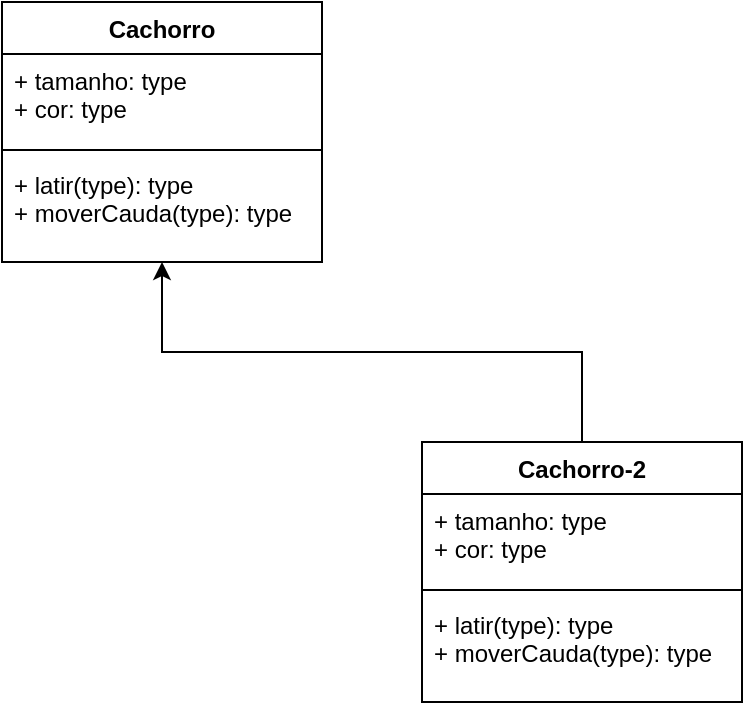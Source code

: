 <mxfile version="26.1.0">
  <diagram id="IAd65JCDgXO9uJr6_n-x" name="Página-1">
    <mxGraphModel dx="527" dy="291" grid="1" gridSize="10" guides="1" tooltips="1" connect="1" arrows="1" fold="1" page="1" pageScale="1" pageWidth="850" pageHeight="1100" math="0" shadow="0">
      <root>
        <mxCell id="0" />
        <mxCell id="1" parent="0" />
        <mxCell id="iS3PmfZPSyCuH_zAEbKU-1" value="Cachorro" style="swimlane;fontStyle=1;align=center;verticalAlign=top;childLayout=stackLayout;horizontal=1;startSize=26;horizontalStack=0;resizeParent=1;resizeParentMax=0;resizeLast=0;collapsible=1;marginBottom=0;whiteSpace=wrap;html=1;" vertex="1" parent="1">
          <mxGeometry x="360" y="230" width="160" height="130" as="geometry" />
        </mxCell>
        <mxCell id="iS3PmfZPSyCuH_zAEbKU-2" value="+ tamanho: type&lt;div&gt;+ cor: type&lt;br&gt;&lt;/div&gt;" style="text;strokeColor=none;fillColor=none;align=left;verticalAlign=top;spacingLeft=4;spacingRight=4;overflow=hidden;rotatable=0;points=[[0,0.5],[1,0.5]];portConstraint=eastwest;whiteSpace=wrap;html=1;" vertex="1" parent="iS3PmfZPSyCuH_zAEbKU-1">
          <mxGeometry y="26" width="160" height="44" as="geometry" />
        </mxCell>
        <mxCell id="iS3PmfZPSyCuH_zAEbKU-3" value="" style="line;strokeWidth=1;fillColor=none;align=left;verticalAlign=middle;spacingTop=-1;spacingLeft=3;spacingRight=3;rotatable=0;labelPosition=right;points=[];portConstraint=eastwest;strokeColor=inherit;" vertex="1" parent="iS3PmfZPSyCuH_zAEbKU-1">
          <mxGeometry y="70" width="160" height="8" as="geometry" />
        </mxCell>
        <mxCell id="iS3PmfZPSyCuH_zAEbKU-4" value="+ latir(type): type&lt;div&gt;+ moverCauda(type): type&lt;br&gt;&lt;/div&gt;" style="text;strokeColor=none;fillColor=none;align=left;verticalAlign=top;spacingLeft=4;spacingRight=4;overflow=hidden;rotatable=0;points=[[0,0.5],[1,0.5]];portConstraint=eastwest;whiteSpace=wrap;html=1;" vertex="1" parent="iS3PmfZPSyCuH_zAEbKU-1">
          <mxGeometry y="78" width="160" height="52" as="geometry" />
        </mxCell>
        <mxCell id="iS3PmfZPSyCuH_zAEbKU-5" value="Cachorro-2&lt;div&gt;&lt;br&gt;&lt;/div&gt;" style="swimlane;fontStyle=1;align=center;verticalAlign=top;childLayout=stackLayout;horizontal=1;startSize=26;horizontalStack=0;resizeParent=1;resizeParentMax=0;resizeLast=0;collapsible=1;marginBottom=0;whiteSpace=wrap;html=1;" vertex="1" parent="1">
          <mxGeometry x="570" y="450" width="160" height="130" as="geometry" />
        </mxCell>
        <mxCell id="iS3PmfZPSyCuH_zAEbKU-6" value="+ tamanho: type&lt;div&gt;+ cor: type&lt;br&gt;&lt;/div&gt;" style="text;strokeColor=none;fillColor=none;align=left;verticalAlign=top;spacingLeft=4;spacingRight=4;overflow=hidden;rotatable=0;points=[[0,0.5],[1,0.5]];portConstraint=eastwest;whiteSpace=wrap;html=1;" vertex="1" parent="iS3PmfZPSyCuH_zAEbKU-5">
          <mxGeometry y="26" width="160" height="44" as="geometry" />
        </mxCell>
        <mxCell id="iS3PmfZPSyCuH_zAEbKU-7" value="" style="line;strokeWidth=1;fillColor=none;align=left;verticalAlign=middle;spacingTop=-1;spacingLeft=3;spacingRight=3;rotatable=0;labelPosition=right;points=[];portConstraint=eastwest;strokeColor=inherit;" vertex="1" parent="iS3PmfZPSyCuH_zAEbKU-5">
          <mxGeometry y="70" width="160" height="8" as="geometry" />
        </mxCell>
        <mxCell id="iS3PmfZPSyCuH_zAEbKU-8" value="+ latir(type): type&lt;div&gt;+ moverCauda(type): type&lt;br&gt;&lt;/div&gt;" style="text;strokeColor=none;fillColor=none;align=left;verticalAlign=top;spacingLeft=4;spacingRight=4;overflow=hidden;rotatable=0;points=[[0,0.5],[1,0.5]];portConstraint=eastwest;whiteSpace=wrap;html=1;" vertex="1" parent="iS3PmfZPSyCuH_zAEbKU-5">
          <mxGeometry y="78" width="160" height="52" as="geometry" />
        </mxCell>
        <mxCell id="iS3PmfZPSyCuH_zAEbKU-16" style="edgeStyle=orthogonalEdgeStyle;rounded=0;orthogonalLoop=1;jettySize=auto;html=1;entryX=0.5;entryY=1;entryDx=0;entryDy=0;entryPerimeter=0;" edge="1" parent="1" source="iS3PmfZPSyCuH_zAEbKU-5" target="iS3PmfZPSyCuH_zAEbKU-4">
          <mxGeometry relative="1" as="geometry" />
        </mxCell>
      </root>
    </mxGraphModel>
  </diagram>
</mxfile>
